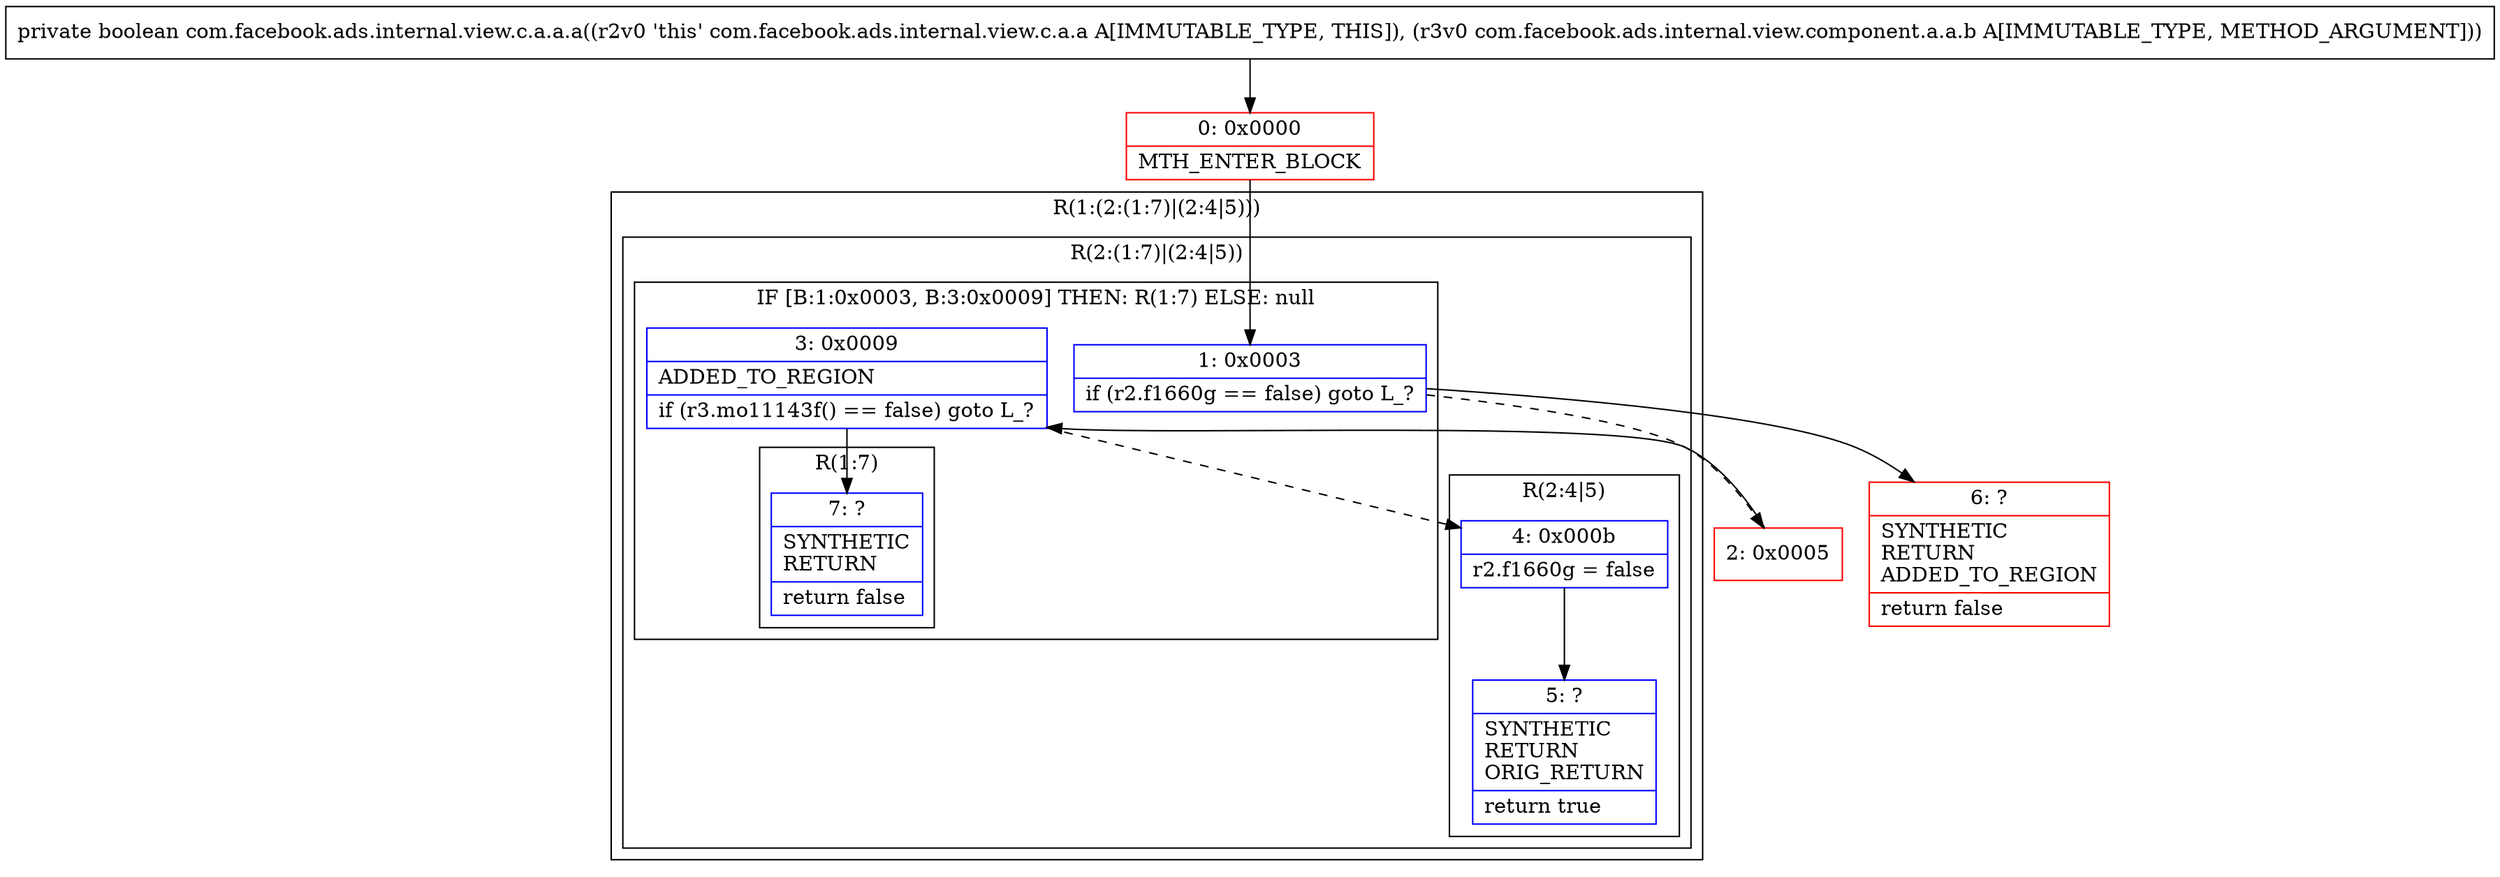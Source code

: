 digraph "CFG forcom.facebook.ads.internal.view.c.a.a.a(Lcom\/facebook\/ads\/internal\/view\/component\/a\/a\/b;)Z" {
subgraph cluster_Region_808893923 {
label = "R(1:(2:(1:7)|(2:4|5)))";
node [shape=record,color=blue];
subgraph cluster_Region_1877203529 {
label = "R(2:(1:7)|(2:4|5))";
node [shape=record,color=blue];
subgraph cluster_IfRegion_1325413933 {
label = "IF [B:1:0x0003, B:3:0x0009] THEN: R(1:7) ELSE: null";
node [shape=record,color=blue];
Node_1 [shape=record,label="{1\:\ 0x0003|if (r2.f1660g == false) goto L_?\l}"];
Node_3 [shape=record,label="{3\:\ 0x0009|ADDED_TO_REGION\l|if (r3.mo11143f() == false) goto L_?\l}"];
subgraph cluster_Region_282915417 {
label = "R(1:7)";
node [shape=record,color=blue];
Node_7 [shape=record,label="{7\:\ ?|SYNTHETIC\lRETURN\l|return false\l}"];
}
}
subgraph cluster_Region_360745988 {
label = "R(2:4|5)";
node [shape=record,color=blue];
Node_4 [shape=record,label="{4\:\ 0x000b|r2.f1660g = false\l}"];
Node_5 [shape=record,label="{5\:\ ?|SYNTHETIC\lRETURN\lORIG_RETURN\l|return true\l}"];
}
}
}
Node_0 [shape=record,color=red,label="{0\:\ 0x0000|MTH_ENTER_BLOCK\l}"];
Node_2 [shape=record,color=red,label="{2\:\ 0x0005}"];
Node_6 [shape=record,color=red,label="{6\:\ ?|SYNTHETIC\lRETURN\lADDED_TO_REGION\l|return false\l}"];
MethodNode[shape=record,label="{private boolean com.facebook.ads.internal.view.c.a.a.a((r2v0 'this' com.facebook.ads.internal.view.c.a.a A[IMMUTABLE_TYPE, THIS]), (r3v0 com.facebook.ads.internal.view.component.a.a.b A[IMMUTABLE_TYPE, METHOD_ARGUMENT])) }"];
MethodNode -> Node_0;
Node_1 -> Node_2[style=dashed];
Node_1 -> Node_6;
Node_3 -> Node_4[style=dashed];
Node_3 -> Node_7;
Node_4 -> Node_5;
Node_0 -> Node_1;
Node_2 -> Node_3;
}

